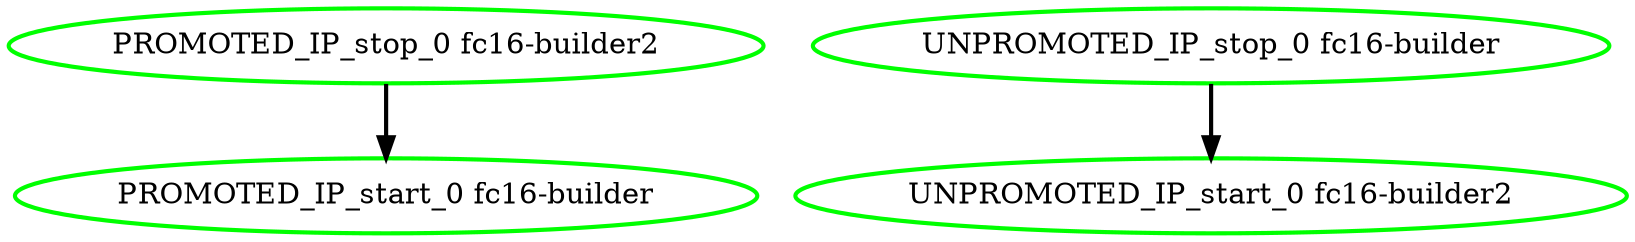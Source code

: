 digraph "g" {
"PROMOTED_IP_start_0 fc16-builder" [ style=bold color="green" fontcolor="black"]
"PROMOTED_IP_stop_0 fc16-builder2" -> "PROMOTED_IP_start_0 fc16-builder" [ style = bold]
"PROMOTED_IP_stop_0 fc16-builder2" [ style=bold color="green" fontcolor="black"]
"UNPROMOTED_IP_start_0 fc16-builder2" [ style=bold color="green" fontcolor="black"]
"UNPROMOTED_IP_stop_0 fc16-builder" -> "UNPROMOTED_IP_start_0 fc16-builder2" [ style = bold]
"UNPROMOTED_IP_stop_0 fc16-builder" [ style=bold color="green" fontcolor="black"]
}
